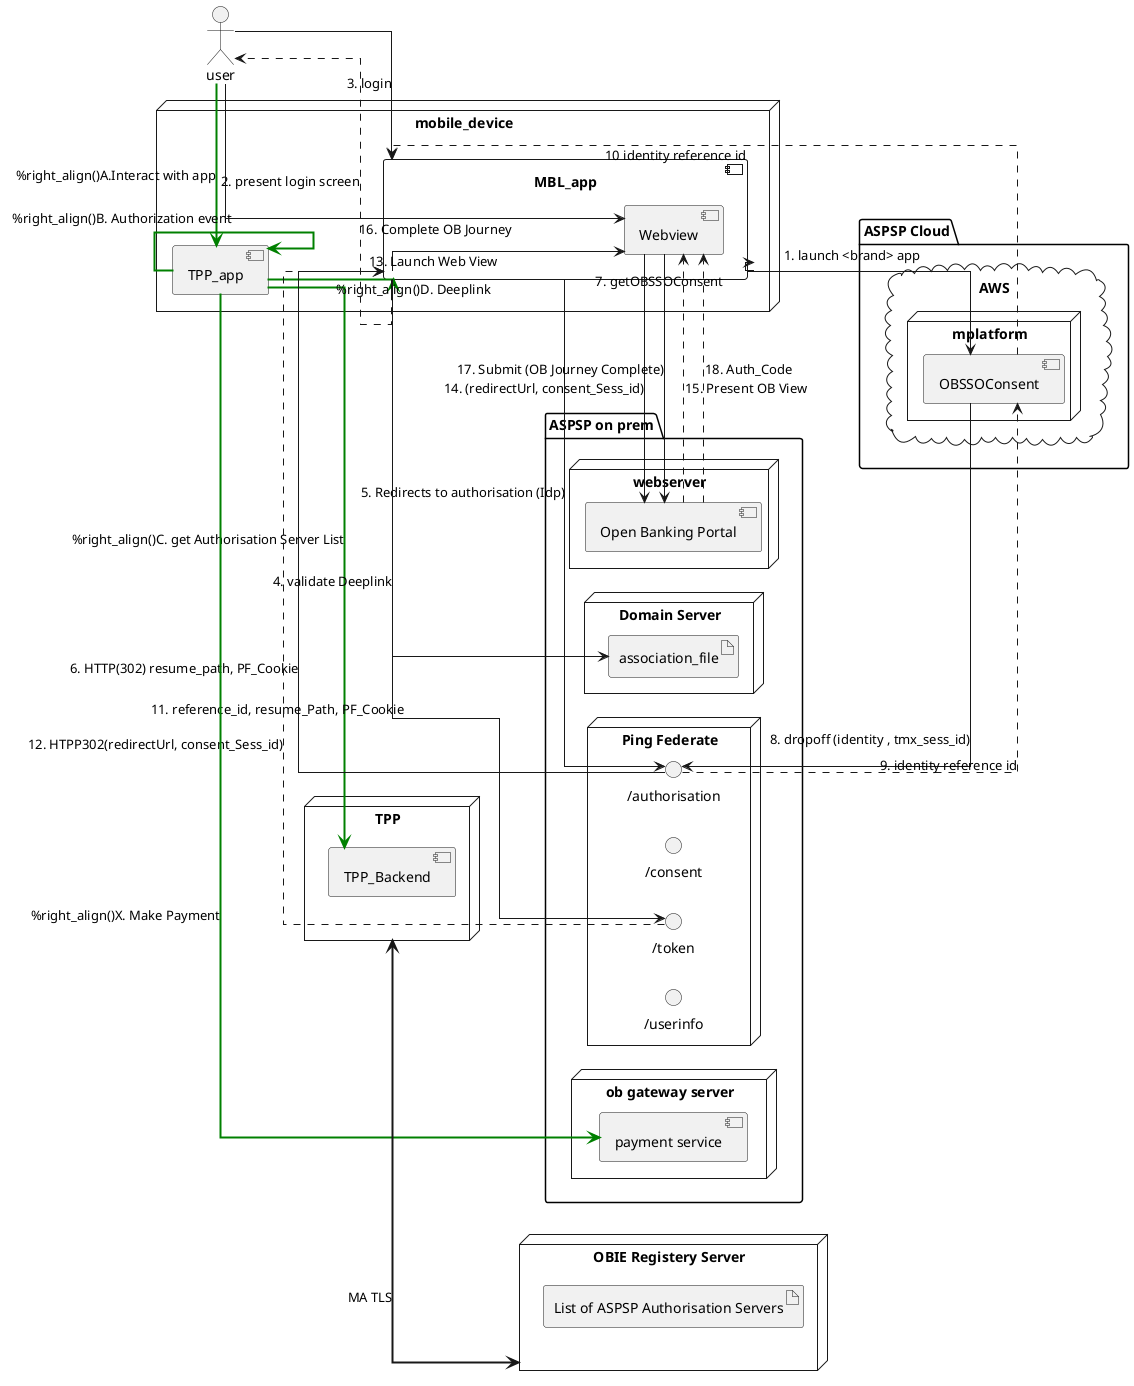{
  "sha1": "3t6b51v270ld8myajhfiznnwbtg9sco",
  "insertion": {
    "when": "2024-05-30T20:48:20.350Z",
    "url": "http://forum.plantuml.net/8309/spectacular-blowup-changing-skinparam-defaulttextalignment",
    "user": "plantuml@gmail.com"
  }
}
@startuml
' -----------------------------------------------------
skinparam defaultTextAlignment right
skinparam linetype ortho
' -----------------------------------------------------
'top to bottom direction
left to right direction


package "ASPSP Cloud" {
    cloud AWS {
        node mplatform {
            [OBSSOConsent] as obc
  
        }
    }
}

package "ASPSP on prem" {
    
    node webserver {
        [Open Banking Portal] as obp
    }
    
    node "Domain Server" {
        artifact association_file as asf
    }

    node "Ping Federate" {
        interface "/authorisation" as aep
        interface "/consent" as cep
        interface "/token" as tep
        interface "/userinfo" as uep
    }

    node "ob gateway server" {
        [payment service] as obps

    }
    
   

    
}


together {
    node mobile_device {
        component TPP_app as tapp
        component MBL_app as mapp {
            component Webview as mwv
        }
    }

    actor user
}

node "OBIE Registery Server" as obie_node {
    artifact "List of ASPSP Authorisation Servers" as obie_list
} 

node TPP  as tpp_node {
    [TPP_Backend] as tppbe

}

user =[#green]=> tapp : %right_align()A.Interact with app
tapp ==[#green]=> tapp : %right_align()B. Authorization event
tapp =[#green]=> tppbe : %right_align()C. get Authorisation Server List
tapp =[#green]=> mapp : %right_align()D. Deeplink
mapp  --> mapp : 1. launch <brand> app
mapp ..> user : 2. present login screen
user --> mapp : 3. login
mapp --> asf : 4. validate Deeplink
mapp --> aep : 5. Redirects to authorisation (Idp)
aep --> mapp : 6. HTTP(302) resume_path, PF_Cookie
mapp ---> obc : 7. getOBSSOConsent
obc--> aep : 8. dropoff (identity , tmx_sess_id)
aep ..> obc : 9. identity reference id
obc ..> mapp : 10 identity reference id
mapp --> tep : 11. reference_id, resume_Path, PF_Cookie
tep ..> mapp : 12. HTPP302(redirectUrl, consent_Sess_id)
mapp --> mwv : 13. Launch Web View
mwv --> obp : 14. (redirectUrl, consent_Sess_id) 
obp ..> mwv : 15. Present OB View
user --> mwv : 16. Complete OB Journey
mwv --> obp : 17. Submit (OB Journey Complete)
obp ..> mwv : 18. Auth_Code

tapp =[#green]=> obps : %right_align()X. Make Payment

tpp_node <==> obie_node : MA TLS
@enduml
